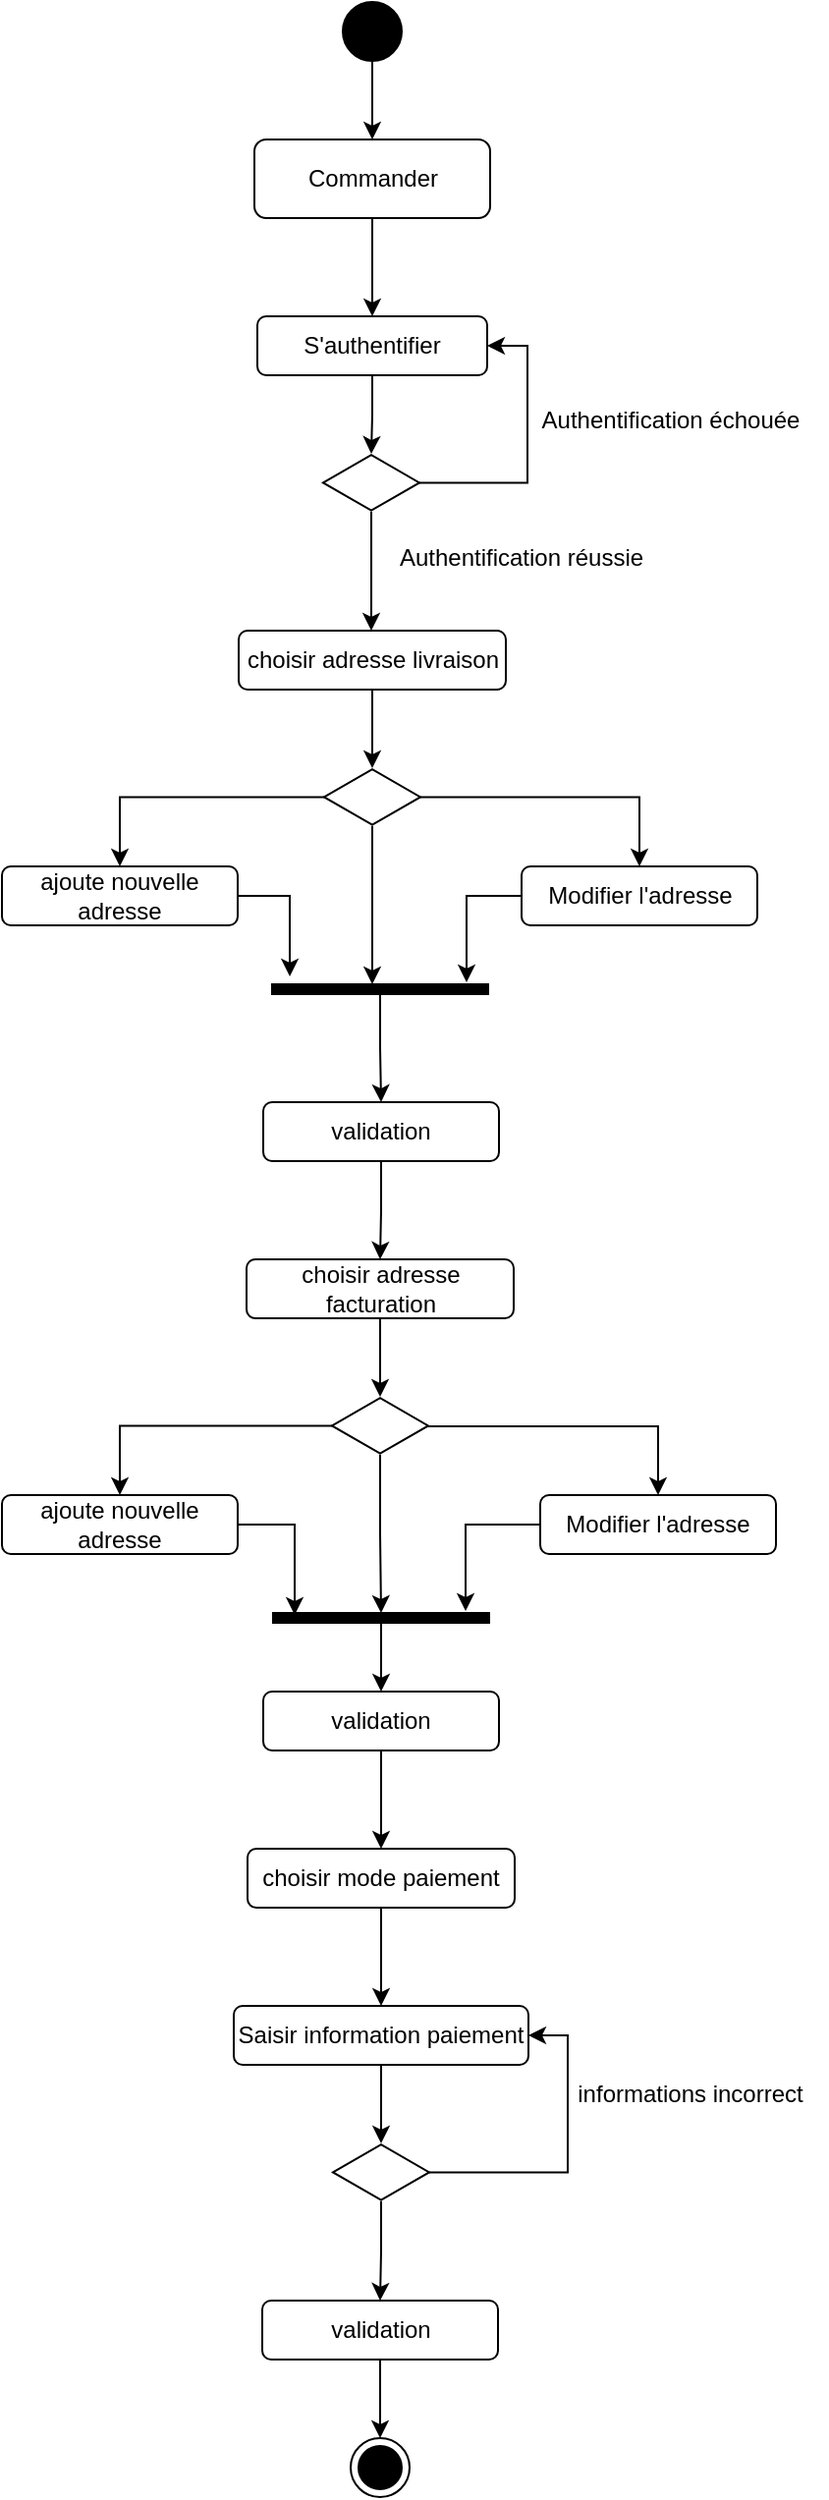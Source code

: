 <mxfile version="21.7.5" type="device">
  <diagram name="Page-1" id="XVtbsMGXcclCXRKdQU9T">
    <mxGraphModel dx="1612" dy="843" grid="1" gridSize="10" guides="1" tooltips="1" connect="1" arrows="1" fold="1" page="1" pageScale="1" pageWidth="827" pageHeight="1169" math="0" shadow="0">
      <root>
        <mxCell id="0" />
        <mxCell id="1" parent="0" />
        <mxCell id="V6oCaXUg81fKdTzzIGjx-2" value="" style="ellipse;fillColor=strokeColor;html=1;" parent="1" vertex="1">
          <mxGeometry x="423.5" y="30" width="30" height="30" as="geometry" />
        </mxCell>
        <mxCell id="V6oCaXUg81fKdTzzIGjx-3" value="" style="endArrow=classic;html=1;rounded=0;" parent="1" source="V6oCaXUg81fKdTzzIGjx-2" edge="1">
          <mxGeometry width="50" height="50" relative="1" as="geometry">
            <mxPoint x="414.5" y="450" as="sourcePoint" />
            <mxPoint x="438.5" y="100" as="targetPoint" />
          </mxGeometry>
        </mxCell>
        <mxCell id="V6oCaXUg81fKdTzzIGjx-4" value="Commander" style="rounded=1;whiteSpace=wrap;html=1;" parent="1" vertex="1">
          <mxGeometry x="378.5" y="100" width="120" height="40" as="geometry" />
        </mxCell>
        <mxCell id="V6oCaXUg81fKdTzzIGjx-5" value="" style="endArrow=classic;html=1;rounded=0;exitX=0.5;exitY=1;exitDx=0;exitDy=0;" parent="1" source="V6oCaXUg81fKdTzzIGjx-4" edge="1">
          <mxGeometry width="50" height="50" relative="1" as="geometry">
            <mxPoint x="414.5" y="450" as="sourcePoint" />
            <mxPoint x="438.5" y="190" as="targetPoint" />
          </mxGeometry>
        </mxCell>
        <mxCell id="V6oCaXUg81fKdTzzIGjx-12" value="" style="edgeStyle=orthogonalEdgeStyle;rounded=0;orthogonalLoop=1;jettySize=auto;html=1;" parent="1" source="V6oCaXUg81fKdTzzIGjx-6" target="V6oCaXUg81fKdTzzIGjx-11" edge="1">
          <mxGeometry relative="1" as="geometry" />
        </mxCell>
        <mxCell id="V6oCaXUg81fKdTzzIGjx-6" value="S&#39;authentifier" style="rounded=1;whiteSpace=wrap;html=1;" parent="1" vertex="1">
          <mxGeometry x="380" y="190" width="117" height="30" as="geometry" />
        </mxCell>
        <mxCell id="V6oCaXUg81fKdTzzIGjx-14" value="" style="edgeStyle=orthogonalEdgeStyle;rounded=0;orthogonalLoop=1;jettySize=auto;html=1;entryX=1;entryY=0.5;entryDx=0;entryDy=0;" parent="1" source="V6oCaXUg81fKdTzzIGjx-11" target="V6oCaXUg81fKdTzzIGjx-6" edge="1">
          <mxGeometry relative="1" as="geometry">
            <mxPoint x="527" y="274.7" as="targetPoint" />
            <Array as="points">
              <mxPoint x="517.5" y="275" />
              <mxPoint x="517.5" y="205" />
            </Array>
          </mxGeometry>
        </mxCell>
        <mxCell id="V6oCaXUg81fKdTzzIGjx-108" style="edgeStyle=orthogonalEdgeStyle;rounded=0;orthogonalLoop=1;jettySize=auto;html=1;" parent="1" source="V6oCaXUg81fKdTzzIGjx-11" edge="1">
          <mxGeometry relative="1" as="geometry">
            <mxPoint x="438" y="350" as="targetPoint" />
          </mxGeometry>
        </mxCell>
        <mxCell id="V6oCaXUg81fKdTzzIGjx-11" value="" style="html=1;whiteSpace=wrap;aspect=fixed;shape=isoRectangle;" parent="1" vertex="1">
          <mxGeometry x="413.5" y="260" width="49" height="29.4" as="geometry" />
        </mxCell>
        <mxCell id="V6oCaXUg81fKdTzzIGjx-15" value="Authentification échouée" style="text;html=1;align=center;verticalAlign=middle;resizable=0;points=[];autosize=1;strokeColor=none;fillColor=none;" parent="1" vertex="1">
          <mxGeometry x="514.5" y="228" width="150" height="30" as="geometry" />
        </mxCell>
        <mxCell id="V6oCaXUg81fKdTzzIGjx-18" value="Authentification réussie" style="text;html=1;align=center;verticalAlign=middle;resizable=0;points=[];autosize=1;strokeColor=none;fillColor=none;" parent="1" vertex="1">
          <mxGeometry x="438.5" y="298" width="150" height="30" as="geometry" />
        </mxCell>
        <mxCell id="V6oCaXUg81fKdTzzIGjx-29" value="" style="edgeStyle=orthogonalEdgeStyle;rounded=0;orthogonalLoop=1;jettySize=auto;html=1;" parent="1" source="V6oCaXUg81fKdTzzIGjx-22" target="V6oCaXUg81fKdTzzIGjx-27" edge="1">
          <mxGeometry relative="1" as="geometry" />
        </mxCell>
        <mxCell id="V6oCaXUg81fKdTzzIGjx-31" value="" style="edgeStyle=orthogonalEdgeStyle;rounded=0;orthogonalLoop=1;jettySize=auto;html=1;" parent="1" source="V6oCaXUg81fKdTzzIGjx-22" target="V6oCaXUg81fKdTzzIGjx-28" edge="1">
          <mxGeometry relative="1" as="geometry" />
        </mxCell>
        <mxCell id="V6oCaXUg81fKdTzzIGjx-117" value="" style="edgeStyle=orthogonalEdgeStyle;rounded=0;orthogonalLoop=1;jettySize=auto;html=1;" parent="1" source="V6oCaXUg81fKdTzzIGjx-22" target="V6oCaXUg81fKdTzzIGjx-42" edge="1">
          <mxGeometry relative="1" as="geometry">
            <Array as="points">
              <mxPoint x="438.5" y="520" />
              <mxPoint x="438.5" y="520" />
            </Array>
          </mxGeometry>
        </mxCell>
        <mxCell id="V6oCaXUg81fKdTzzIGjx-22" value="" style="html=1;whiteSpace=wrap;aspect=fixed;shape=isoRectangle;" parent="1" vertex="1">
          <mxGeometry x="414" y="420" width="49" height="29.4" as="geometry" />
        </mxCell>
        <mxCell id="V6oCaXUg81fKdTzzIGjx-105" value="" style="edgeStyle=orthogonalEdgeStyle;rounded=0;orthogonalLoop=1;jettySize=auto;html=1;" parent="1" source="V6oCaXUg81fKdTzzIGjx-26" target="V6oCaXUg81fKdTzzIGjx-22" edge="1">
          <mxGeometry relative="1" as="geometry" />
        </mxCell>
        <mxCell id="V6oCaXUg81fKdTzzIGjx-26" value="choisir adresse livraison" style="rounded=1;whiteSpace=wrap;html=1;" parent="1" vertex="1">
          <mxGeometry x="370.5" y="350" width="136" height="30" as="geometry" />
        </mxCell>
        <mxCell id="V6oCaXUg81fKdTzzIGjx-46" style="edgeStyle=orthogonalEdgeStyle;rounded=0;orthogonalLoop=1;jettySize=auto;html=1;entryX=-0.8;entryY=0.918;entryDx=0;entryDy=0;entryPerimeter=0;" parent="1" source="V6oCaXUg81fKdTzzIGjx-27" target="V6oCaXUg81fKdTzzIGjx-42" edge="1">
          <mxGeometry relative="1" as="geometry" />
        </mxCell>
        <mxCell id="V6oCaXUg81fKdTzzIGjx-27" value="ajoute nouvelle adresse" style="rounded=1;whiteSpace=wrap;html=1;" parent="1" vertex="1">
          <mxGeometry x="250" y="470" width="120" height="30" as="geometry" />
        </mxCell>
        <mxCell id="V6oCaXUg81fKdTzzIGjx-47" style="edgeStyle=orthogonalEdgeStyle;rounded=0;orthogonalLoop=1;jettySize=auto;html=1;entryX=-0.2;entryY=0.1;entryDx=0;entryDy=0;entryPerimeter=0;" parent="1" source="V6oCaXUg81fKdTzzIGjx-28" target="V6oCaXUg81fKdTzzIGjx-42" edge="1">
          <mxGeometry relative="1" as="geometry" />
        </mxCell>
        <mxCell id="V6oCaXUg81fKdTzzIGjx-28" value="Modifier l&#39;adresse" style="rounded=1;whiteSpace=wrap;html=1;" parent="1" vertex="1">
          <mxGeometry x="514.5" y="470" width="120" height="30" as="geometry" />
        </mxCell>
        <mxCell id="V6oCaXUg81fKdTzzIGjx-144" value="" style="edgeStyle=orthogonalEdgeStyle;rounded=0;orthogonalLoop=1;jettySize=auto;html=1;" parent="1" source="V6oCaXUg81fKdTzzIGjx-42" target="V6oCaXUg81fKdTzzIGjx-140" edge="1">
          <mxGeometry relative="1" as="geometry" />
        </mxCell>
        <mxCell id="V6oCaXUg81fKdTzzIGjx-42" value="" style="html=1;points=[];perimeter=orthogonalPerimeter;fillColor=strokeColor;direction=south;" parent="1" vertex="1">
          <mxGeometry x="387.5" y="530" width="110" height="5" as="geometry" />
        </mxCell>
        <mxCell id="V6oCaXUg81fKdTzzIGjx-52" value="" style="edgeStyle=orthogonalEdgeStyle;rounded=0;orthogonalLoop=1;jettySize=auto;html=1;" parent="1" source="V6oCaXUg81fKdTzzIGjx-56" target="V6oCaXUg81fKdTzzIGjx-54" edge="1">
          <mxGeometry relative="1" as="geometry">
            <mxPoint x="424" y="495" as="sourcePoint" />
          </mxGeometry>
        </mxCell>
        <mxCell id="V6oCaXUg81fKdTzzIGjx-53" value="" style="edgeStyle=orthogonalEdgeStyle;rounded=0;orthogonalLoop=1;jettySize=auto;html=1;exitX=0.929;exitY=0.51;exitDx=0;exitDy=0;exitPerimeter=0;" parent="1" source="V6oCaXUg81fKdTzzIGjx-56" target="V6oCaXUg81fKdTzzIGjx-55" edge="1">
          <mxGeometry relative="1" as="geometry">
            <mxPoint x="473" y="495" as="sourcePoint" />
          </mxGeometry>
        </mxCell>
        <mxCell id="V6oCaXUg81fKdTzzIGjx-59" style="edgeStyle=orthogonalEdgeStyle;rounded=0;orthogonalLoop=1;jettySize=auto;html=1;entryX=0.2;entryY=0.9;entryDx=0;entryDy=0;entryPerimeter=0;" parent="1" source="V6oCaXUg81fKdTzzIGjx-54" target="V6oCaXUg81fKdTzzIGjx-57" edge="1">
          <mxGeometry relative="1" as="geometry">
            <Array as="points">
              <mxPoint x="399" y="805" />
            </Array>
          </mxGeometry>
        </mxCell>
        <mxCell id="V6oCaXUg81fKdTzzIGjx-54" value="ajoute nouvelle adresse" style="rounded=1;whiteSpace=wrap;html=1;" parent="1" vertex="1">
          <mxGeometry x="250" y="790" width="120" height="30" as="geometry" />
        </mxCell>
        <mxCell id="V6oCaXUg81fKdTzzIGjx-58" style="edgeStyle=orthogonalEdgeStyle;rounded=0;orthogonalLoop=1;jettySize=auto;html=1;entryX=-0.2;entryY=0.109;entryDx=0;entryDy=0;entryPerimeter=0;" parent="1" source="V6oCaXUg81fKdTzzIGjx-55" target="V6oCaXUg81fKdTzzIGjx-57" edge="1">
          <mxGeometry relative="1" as="geometry" />
        </mxCell>
        <mxCell id="V6oCaXUg81fKdTzzIGjx-55" value="Modifier l&#39;adresse" style="rounded=1;whiteSpace=wrap;html=1;" parent="1" vertex="1">
          <mxGeometry x="524" y="790" width="120" height="30" as="geometry" />
        </mxCell>
        <mxCell id="V6oCaXUg81fKdTzzIGjx-116" value="" style="edgeStyle=orthogonalEdgeStyle;rounded=0;orthogonalLoop=1;jettySize=auto;html=1;" parent="1" source="V6oCaXUg81fKdTzzIGjx-56" target="V6oCaXUg81fKdTzzIGjx-57" edge="1">
          <mxGeometry relative="1" as="geometry" />
        </mxCell>
        <mxCell id="V6oCaXUg81fKdTzzIGjx-56" value="" style="html=1;whiteSpace=wrap;aspect=fixed;shape=isoRectangle;" parent="1" vertex="1">
          <mxGeometry x="418" y="740" width="49" height="29.4" as="geometry" />
        </mxCell>
        <mxCell id="V6oCaXUg81fKdTzzIGjx-145" value="" style="edgeStyle=orthogonalEdgeStyle;rounded=0;orthogonalLoop=1;jettySize=auto;html=1;" parent="1" source="V6oCaXUg81fKdTzzIGjx-57" target="V6oCaXUg81fKdTzzIGjx-106" edge="1">
          <mxGeometry relative="1" as="geometry" />
        </mxCell>
        <mxCell id="V6oCaXUg81fKdTzzIGjx-57" value="" style="html=1;points=[];perimeter=orthogonalPerimeter;fillColor=strokeColor;direction=south;" parent="1" vertex="1">
          <mxGeometry x="388" y="850" width="110" height="5" as="geometry" />
        </mxCell>
        <mxCell id="V6oCaXUg81fKdTzzIGjx-153" value="" style="edgeStyle=orthogonalEdgeStyle;rounded=0;orthogonalLoop=1;jettySize=auto;html=1;" parent="1" source="V6oCaXUg81fKdTzzIGjx-106" target="V6oCaXUg81fKdTzzIGjx-124" edge="1">
          <mxGeometry relative="1" as="geometry" />
        </mxCell>
        <mxCell id="V6oCaXUg81fKdTzzIGjx-106" value="validation" style="rounded=1;whiteSpace=wrap;html=1;" parent="1" vertex="1">
          <mxGeometry x="383" y="890" width="120" height="30" as="geometry" />
        </mxCell>
        <mxCell id="V6oCaXUg81fKdTzzIGjx-112" value="" style="edgeStyle=orthogonalEdgeStyle;rounded=0;orthogonalLoop=1;jettySize=auto;html=1;" parent="1" source="V6oCaXUg81fKdTzzIGjx-111" target="V6oCaXUg81fKdTzzIGjx-56" edge="1">
          <mxGeometry relative="1" as="geometry" />
        </mxCell>
        <mxCell id="V6oCaXUg81fKdTzzIGjx-111" value="choisir adresse facturation" style="rounded=1;whiteSpace=wrap;html=1;" parent="1" vertex="1">
          <mxGeometry x="374.5" y="670" width="136" height="30" as="geometry" />
        </mxCell>
        <mxCell id="V6oCaXUg81fKdTzzIGjx-127" value="" style="edgeStyle=orthogonalEdgeStyle;rounded=0;orthogonalLoop=1;jettySize=auto;html=1;" parent="1" source="V6oCaXUg81fKdTzzIGjx-124" target="V6oCaXUg81fKdTzzIGjx-128" edge="1">
          <mxGeometry relative="1" as="geometry">
            <mxPoint x="438.5" y="1140.6" as="targetPoint" />
          </mxGeometry>
        </mxCell>
        <mxCell id="V6oCaXUg81fKdTzzIGjx-124" value="choisir mode paiement" style="rounded=1;whiteSpace=wrap;html=1;" parent="1" vertex="1">
          <mxGeometry x="375" y="970" width="136" height="30" as="geometry" />
        </mxCell>
        <mxCell id="V6oCaXUg81fKdTzzIGjx-131" value="" style="edgeStyle=orthogonalEdgeStyle;rounded=0;orthogonalLoop=1;jettySize=auto;html=1;" parent="1" source="V6oCaXUg81fKdTzzIGjx-128" target="V6oCaXUg81fKdTzzIGjx-129" edge="1">
          <mxGeometry relative="1" as="geometry" />
        </mxCell>
        <mxCell id="V6oCaXUg81fKdTzzIGjx-128" value="Saisir information paiement" style="rounded=1;whiteSpace=wrap;html=1;" parent="1" vertex="1">
          <mxGeometry x="368" y="1050" width="150" height="30" as="geometry" />
        </mxCell>
        <mxCell id="V6oCaXUg81fKdTzzIGjx-143" value="" style="edgeStyle=orthogonalEdgeStyle;rounded=0;orthogonalLoop=1;jettySize=auto;html=1;" parent="1" source="V6oCaXUg81fKdTzzIGjx-129" target="V6oCaXUg81fKdTzzIGjx-142" edge="1">
          <mxGeometry relative="1" as="geometry" />
        </mxCell>
        <mxCell id="iaJLJK6ziMq0bcbllJCq-2" style="edgeStyle=orthogonalEdgeStyle;rounded=0;orthogonalLoop=1;jettySize=auto;html=1;entryX=1;entryY=0.5;entryDx=0;entryDy=0;" edge="1" parent="1" source="V6oCaXUg81fKdTzzIGjx-129" target="V6oCaXUg81fKdTzzIGjx-128">
          <mxGeometry relative="1" as="geometry">
            <mxPoint x="600" y="1060" as="targetPoint" />
            <Array as="points">
              <mxPoint x="538" y="1135" />
              <mxPoint x="538" y="1065" />
            </Array>
          </mxGeometry>
        </mxCell>
        <mxCell id="V6oCaXUg81fKdTzzIGjx-129" value="" style="html=1;whiteSpace=wrap;aspect=fixed;shape=isoRectangle;" parent="1" vertex="1">
          <mxGeometry x="418.5" y="1120" width="49" height="29.4" as="geometry" />
        </mxCell>
        <mxCell id="V6oCaXUg81fKdTzzIGjx-132" value="informations incorrect" style="text;html=1;align=center;verticalAlign=middle;resizable=0;points=[];autosize=1;strokeColor=none;fillColor=none;" parent="1" vertex="1">
          <mxGeometry x="530" y="1080" width="140" height="30" as="geometry" />
        </mxCell>
        <mxCell id="V6oCaXUg81fKdTzzIGjx-152" value="" style="edgeStyle=orthogonalEdgeStyle;rounded=0;orthogonalLoop=1;jettySize=auto;html=1;" parent="1" source="V6oCaXUg81fKdTzzIGjx-140" target="V6oCaXUg81fKdTzzIGjx-111" edge="1">
          <mxGeometry relative="1" as="geometry" />
        </mxCell>
        <mxCell id="V6oCaXUg81fKdTzzIGjx-140" value="validation" style="rounded=1;whiteSpace=wrap;html=1;" parent="1" vertex="1">
          <mxGeometry x="383" y="590" width="120" height="30" as="geometry" />
        </mxCell>
        <mxCell id="V6oCaXUg81fKdTzzIGjx-156" value="" style="edgeStyle=orthogonalEdgeStyle;rounded=0;orthogonalLoop=1;jettySize=auto;html=1;" parent="1" source="V6oCaXUg81fKdTzzIGjx-142" target="V6oCaXUg81fKdTzzIGjx-155" edge="1">
          <mxGeometry relative="1" as="geometry" />
        </mxCell>
        <mxCell id="V6oCaXUg81fKdTzzIGjx-142" value="validation" style="rounded=1;whiteSpace=wrap;html=1;" parent="1" vertex="1">
          <mxGeometry x="382.5" y="1200" width="120" height="30" as="geometry" />
        </mxCell>
        <mxCell id="V6oCaXUg81fKdTzzIGjx-155" value="" style="ellipse;html=1;shape=endState;fillColor=strokeColor;" parent="1" vertex="1">
          <mxGeometry x="427.5" y="1270" width="30" height="30" as="geometry" />
        </mxCell>
      </root>
    </mxGraphModel>
  </diagram>
</mxfile>
